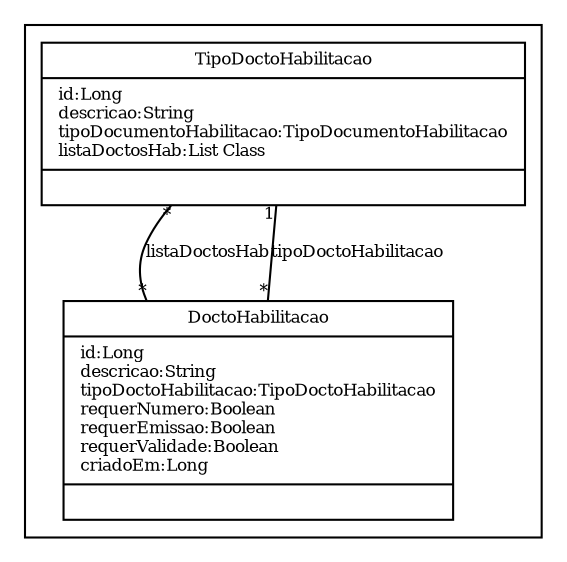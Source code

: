 digraph G{
fontname = "Times-Roman"
fontsize = 8

node [
        fontname = "Times-Roman"
        fontsize = 8
        shape = "record"
]

edge [
        fontname = "Times-Roman"
        fontsize = 8
]

subgraph clusterTIPO_DE_DOCUMENTO_DE_HABILITACAO
{
TipoDoctoHabilitacao [label = "{TipoDoctoHabilitacao|id:Long\ldescricao:String\ltipoDocumentoHabilitacao:TipoDocumentoHabilitacao\llistaDoctosHab:List Class\l|\l}"]
DoctoHabilitacao [label = "{DoctoHabilitacao|id:Long\ldescricao:String\ltipoDoctoHabilitacao:TipoDoctoHabilitacao\lrequerNumero:Boolean\lrequerEmissao:Boolean\lrequerValidade:Boolean\lcriadoEm:Long\l|\l}"]
}
edge [arrowhead = "none" headlabel = "*" taillabel = "*"] TipoDoctoHabilitacao -> DoctoHabilitacao [label = "listaDoctosHab"]
edge [arrowhead = "none" headlabel = "1" taillabel = "*"] DoctoHabilitacao -> TipoDoctoHabilitacao [label = "tipoDoctoHabilitacao"]
}
